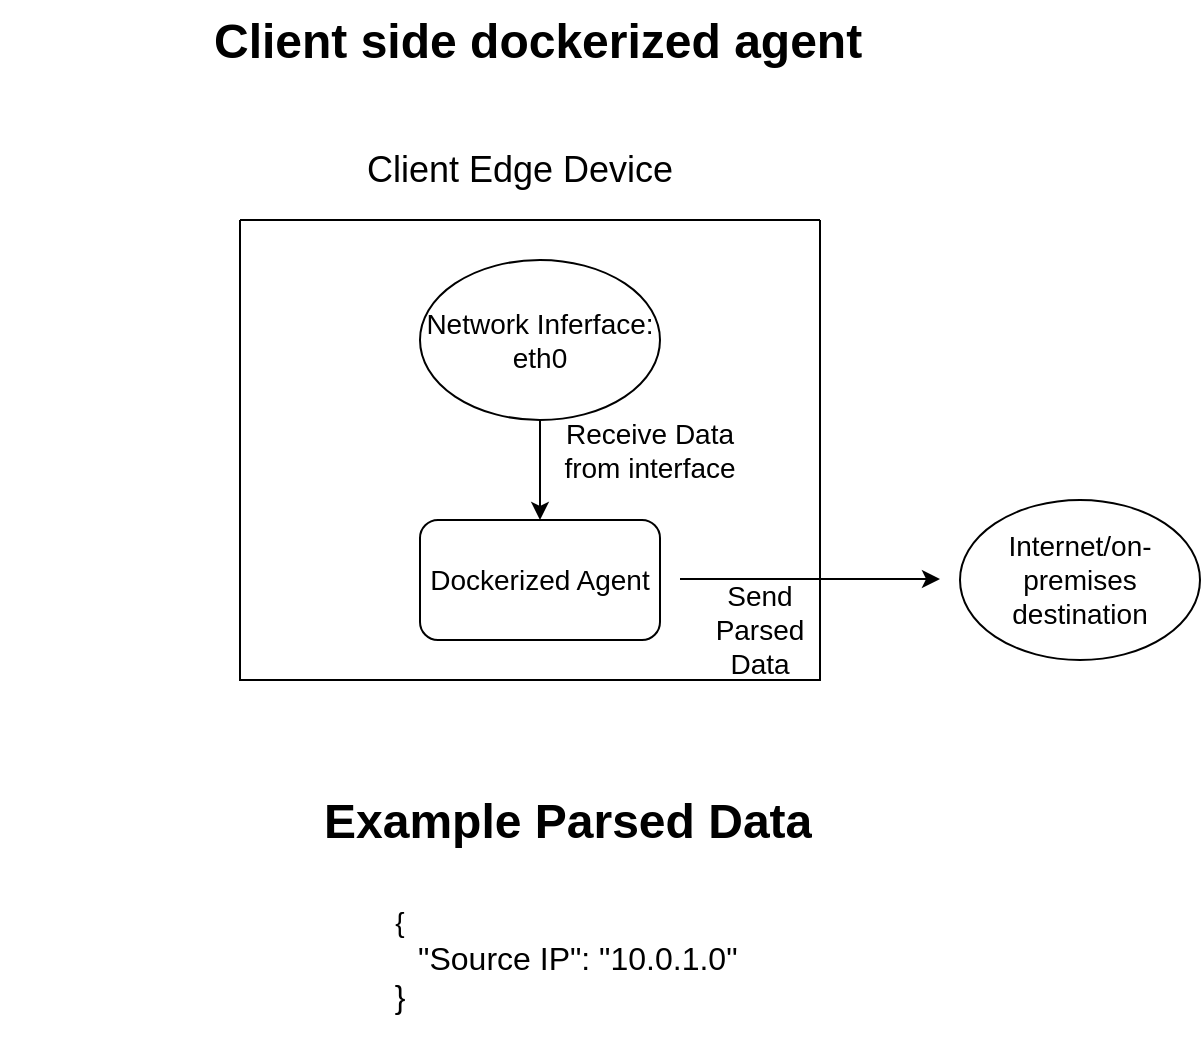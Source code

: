 <mxfile version="26.2.15">
  <diagram name="Page-1" id="rlhQiy8wEkeaOtRQAIwB">
    <mxGraphModel dx="786" dy="451" grid="1" gridSize="10" guides="1" tooltips="1" connect="1" arrows="1" fold="1" page="1" pageScale="1" pageWidth="850" pageHeight="1100" math="0" shadow="0">
      <root>
        <mxCell id="0" />
        <mxCell id="1" parent="0" />
        <mxCell id="4dtUEIqjCvLmsaNRHgBX-1" value="&lt;h1 style=&quot;margin-top: 0px;&quot;&gt;Client side dockerized agent&lt;/h1&gt;" style="text;html=1;whiteSpace=wrap;overflow=hidden;rounded=0;" vertex="1" parent="1">
          <mxGeometry x="245" y="50" width="360" height="40" as="geometry" />
        </mxCell>
        <mxCell id="4dtUEIqjCvLmsaNRHgBX-3" value="" style="swimlane;startSize=0;" vertex="1" parent="1">
          <mxGeometry x="260" y="160" width="290" height="230" as="geometry" />
        </mxCell>
        <mxCell id="4dtUEIqjCvLmsaNRHgBX-9" style="edgeStyle=orthogonalEdgeStyle;rounded=0;orthogonalLoop=1;jettySize=auto;html=1;exitX=0.5;exitY=1;exitDx=0;exitDy=0;entryX=0.5;entryY=0;entryDx=0;entryDy=0;" edge="1" parent="4dtUEIqjCvLmsaNRHgBX-3" source="4dtUEIqjCvLmsaNRHgBX-7" target="4dtUEIqjCvLmsaNRHgBX-8">
          <mxGeometry relative="1" as="geometry" />
        </mxCell>
        <mxCell id="4dtUEIqjCvLmsaNRHgBX-7" value="&lt;font style=&quot;font-size: 14px;&quot;&gt;Network Inferface: eth0&lt;/font&gt;" style="ellipse;whiteSpace=wrap;html=1;" vertex="1" parent="4dtUEIqjCvLmsaNRHgBX-3">
          <mxGeometry x="90" y="20" width="120" height="80" as="geometry" />
        </mxCell>
        <mxCell id="4dtUEIqjCvLmsaNRHgBX-8" value="&lt;font style=&quot;font-size: 14px;&quot;&gt;Dockerized Agent&lt;/font&gt;" style="rounded=1;whiteSpace=wrap;html=1;" vertex="1" parent="4dtUEIqjCvLmsaNRHgBX-3">
          <mxGeometry x="90" y="150" width="120" height="60" as="geometry" />
        </mxCell>
        <mxCell id="4dtUEIqjCvLmsaNRHgBX-10" value="&lt;font style=&quot;font-size: 14px;&quot;&gt;Receive Data from interface&lt;/font&gt;" style="text;html=1;align=center;verticalAlign=middle;whiteSpace=wrap;rounded=0;" vertex="1" parent="4dtUEIqjCvLmsaNRHgBX-3">
          <mxGeometry x="160" y="100" width="90" height="30" as="geometry" />
        </mxCell>
        <mxCell id="4dtUEIqjCvLmsaNRHgBX-14" value="&lt;font style=&quot;font-size: 14px;&quot;&gt;Send Parsed Data&lt;/font&gt;" style="text;html=1;align=center;verticalAlign=middle;whiteSpace=wrap;rounded=0;" vertex="1" parent="4dtUEIqjCvLmsaNRHgBX-3">
          <mxGeometry x="230" y="190" width="60" height="30" as="geometry" />
        </mxCell>
        <mxCell id="4dtUEIqjCvLmsaNRHgBX-5" value="&lt;font style=&quot;font-size: 18px;&quot;&gt;Client Edge Device&lt;/font&gt;" style="text;html=1;align=center;verticalAlign=middle;whiteSpace=wrap;rounded=0;" vertex="1" parent="1">
          <mxGeometry x="310" y="120" width="180" height="30" as="geometry" />
        </mxCell>
        <mxCell id="4dtUEIqjCvLmsaNRHgBX-16" value="&lt;div&gt;&lt;font style=&quot;font-size: 14px;&quot;&gt;{&lt;/font&gt;&lt;/div&gt;&lt;font size=&quot;3&quot; style=&quot;&quot;&gt;&lt;span style=&quot;white-space: pre;&quot;&gt;&#x9;&lt;/span&gt;&lt;span style=&quot;white-space: pre;&quot;&gt;&#x9;&lt;span style=&quot;white-space: pre;&quot;&gt;&#x9;&lt;/span&gt;&lt;span style=&quot;white-space: pre;&quot;&gt;&#x9;&lt;/span&gt;&lt;span style=&quot;white-space: pre;&quot;&gt;&#x9;&lt;/span&gt;&lt;/span&gt;&quot;Source IP&quot;: &quot;10.0.1.0&quot;&lt;/font&gt;&lt;div&gt;&lt;font size=&quot;3&quot; style=&quot;&quot;&gt;}&lt;/font&gt;&lt;/div&gt;" style="text;html=1;align=center;verticalAlign=middle;whiteSpace=wrap;rounded=0;" vertex="1" parent="1">
          <mxGeometry x="140" y="490" width="400" height="80" as="geometry" />
        </mxCell>
        <mxCell id="4dtUEIqjCvLmsaNRHgBX-13" value="" style="endArrow=classic;html=1;rounded=0;" edge="1" parent="1">
          <mxGeometry width="50" height="50" relative="1" as="geometry">
            <mxPoint x="480" y="339.5" as="sourcePoint" />
            <mxPoint x="610" y="339.5" as="targetPoint" />
          </mxGeometry>
        </mxCell>
        <mxCell id="4dtUEIqjCvLmsaNRHgBX-17" value="&lt;font style=&quot;font-size: 14px;&quot;&gt;Internet/on-premises destination&lt;/font&gt;" style="ellipse;whiteSpace=wrap;html=1;" vertex="1" parent="1">
          <mxGeometry x="620" y="300" width="120" height="80" as="geometry" />
        </mxCell>
        <mxCell id="4dtUEIqjCvLmsaNRHgBX-19" value="&lt;h1 style=&quot;margin-top: 0px;&quot;&gt;Example Parsed Data&lt;/h1&gt;" style="text;html=1;whiteSpace=wrap;overflow=hidden;rounded=0;" vertex="1" parent="1">
          <mxGeometry x="300" y="440" width="285" height="50" as="geometry" />
        </mxCell>
      </root>
    </mxGraphModel>
  </diagram>
</mxfile>
